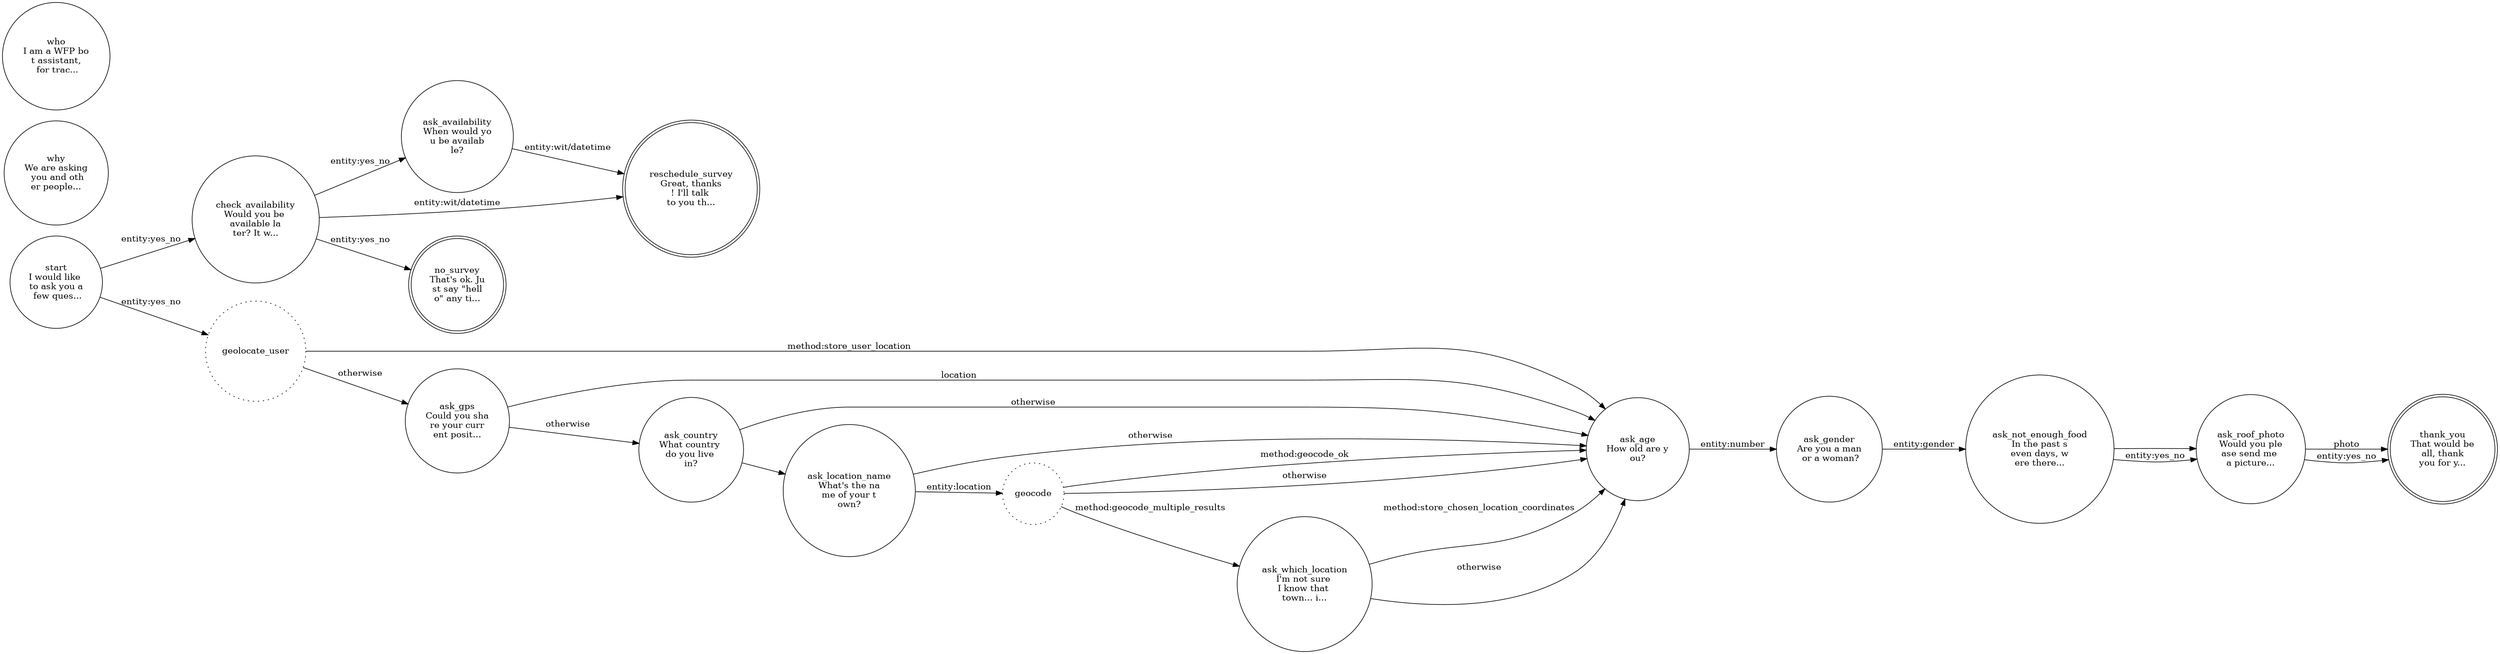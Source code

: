 digraph survey_flow {
	rankdir=LR;
	size="40";
	start [ label = "start
I would like 
to ask you a
 few ques...
", shape = circle, style= solid ];
	check_availability [ label = "check_availability
Would you be 
available la
ter? It w...
", shape = circle, style= solid ];
	ask_availability [ label = "ask_availability
When would yo
u be availab
le?", shape = circle, style= solid ];
	reschedule_survey [ label = "reschedule_survey
Great, thanks
! I'll talk 
to you th...
", shape = doublecircle, style= solid ];
	no_survey [ label = "no_survey
That's ok. Ju
st say \"hell
o\" any ti...
", shape = doublecircle, style= solid ];
	ask_age [ label = "ask_age
How old are y
ou?", shape = circle, style= solid ];
	ask_gender [ label = "ask_gender
Are you a man
 or a woman?
", shape = circle, style= solid ];
	geolocate_user [ label = "geolocate_user
", shape = circle, style= dotted ];
	ask_gps [ label = "ask_gps
Could you sha
re your curr
ent posit...
", shape = circle, style= solid ];
	ask_country [ label = "ask_country
What country 
do you live 
in?", shape = circle, style= solid ];
	ask_location_name [ label = "ask_location_name
What's the na
me of your t
own?", shape = circle, style= solid ];
	geocode [ label = "geocode
", shape = circle, style= dotted ];
	ask_which_location [ label = "ask_which_location
I'm not sure 
I know that 
town... i...
", shape = circle, style= solid ];
	ask_not_enough_food [ label = "ask_not_enough_food
In the past s
even days, w
ere there...
", shape = circle, style= solid ];
	ask_roof_photo [ label = "ask_roof_photo
Would you ple
ase send me 
a picture...
", shape = circle, style= solid ];
	thank_you [ label = "thank_you
That would be
 all, thank 
you for y...
", shape = doublecircle, style= solid ];
	why [ label = "why
We are asking
 you and oth
er people...
", shape = circle, style= solid ];
	who [ label = "who
I am a WFP bo
t assistant,
 for trac...
", shape = circle, style= solid ];
	start -> geolocate_user [ label = "entity:yes_no", dir = forward ];
	start -> check_availability [ label = "entity:yes_no", dir = forward ];
	check_availability -> ask_availability [ label = "entity:yes_no", dir = forward ];
	check_availability -> no_survey [ label = "entity:yes_no", dir = forward ];
	check_availability -> reschedule_survey [ label = "entity:wit/datetime", dir = forward ];
	ask_availability -> reschedule_survey [ label = "entity:wit/datetime", dir = forward ];
	ask_age -> ask_gender [ label = "entity:number", dir = forward ];
	ask_gender -> ask_not_enough_food [ label = "entity:gender", dir = forward ];
	geolocate_user -> ask_age [ label = "method:store_user_location", dir = forward ];
	geolocate_user -> ask_gps [ label = "otherwise", dir = forward ];
	ask_gps -> ask_age [ label = "location", dir = forward ];
	ask_gps -> ask_country [ label = "otherwise", dir = forward ];
	ask_country -> ask_location_name [ label = "", dir = forward ];
	ask_country -> ask_age [ label = "otherwise", dir = forward ];
	ask_location_name -> geocode [ label = "entity:location", dir = forward ];
	ask_location_name -> ask_age [ label = "otherwise", dir = forward ];
	geocode -> ask_age [ label = "method:geocode_ok", dir = forward ];
	geocode -> ask_which_location [ label = "method:geocode_multiple_results", dir = forward ];
	geocode -> ask_age [ label = "otherwise", dir = forward ];
	ask_which_location -> ask_age [ label = "method:store_chosen_location_coordinates", dir = forward ];
	ask_which_location -> ask_age [ label = "otherwise", dir = forward ];
	ask_not_enough_food -> ask_roof_photo [ label = "", dir = forward ];
	ask_not_enough_food -> ask_roof_photo [ label = "entity:yes_no", dir = forward ];
	ask_roof_photo -> thank_you [ label = "photo", dir = forward ];
	ask_roof_photo -> thank_you [ label = "entity:yes_no", dir = forward ];
}
